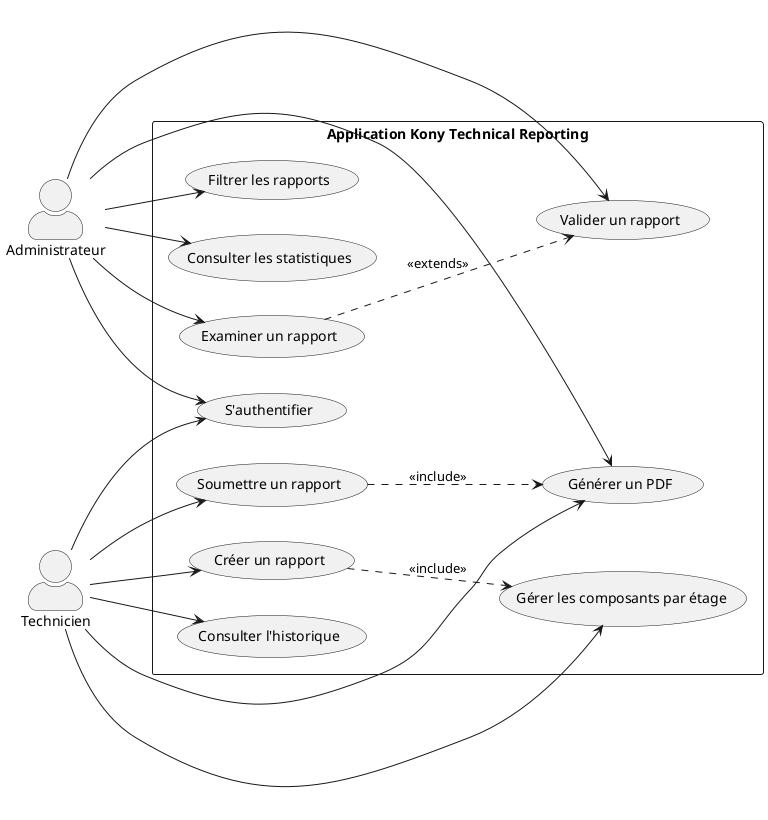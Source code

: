 @startuml
left to right direction
skinparam packageStyle rectangle
skinparam actorStyle awesome

actor "Technicien" as Tech
actor "Administrateur" as Admin

rectangle "Application Kony Technical Reporting" {
  usecase "S'authentifier" as UC1
  usecase "Créer un rapport" as UC3
  usecase "Gérer les composants par étage" as UC4
  usecase "Soumettre un rapport" as UC5
  usecase "Consulter l'historique" as UC6
  usecase "Générer un PDF" as UC7
  usecase "Examiner un rapport" as UC8
  usecase "Valider un rapport" as UC9
  usecase "Filtrer les rapports" as UC10
  usecase "Consulter les statistiques" as UC11
}

Tech --> UC1
Tech --> UC3
Tech --> UC4
Tech --> UC5
Tech --> UC6
Tech --> UC7

Admin --> UC1
Admin --> UC8
Admin --> UC9
Admin --> UC10
Admin --> UC11
Admin --> UC7

UC3 ..> UC4 : <<include>>
UC5 ..> UC7 : <<include>>
UC8 ..> UC9 : <<extends>>
@enduml